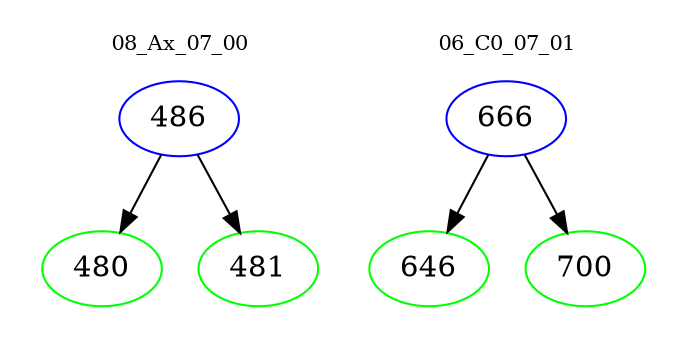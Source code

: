 digraph{
subgraph cluster_0 {
color = white
label = "08_Ax_07_00";
fontsize=10;
T0_486 [label="486", color="blue"]
T0_486 -> T0_480 [color="black"]
T0_480 [label="480", color="green"]
T0_486 -> T0_481 [color="black"]
T0_481 [label="481", color="green"]
}
subgraph cluster_1 {
color = white
label = "06_C0_07_01";
fontsize=10;
T1_666 [label="666", color="blue"]
T1_666 -> T1_646 [color="black"]
T1_646 [label="646", color="green"]
T1_666 -> T1_700 [color="black"]
T1_700 [label="700", color="green"]
}
}
